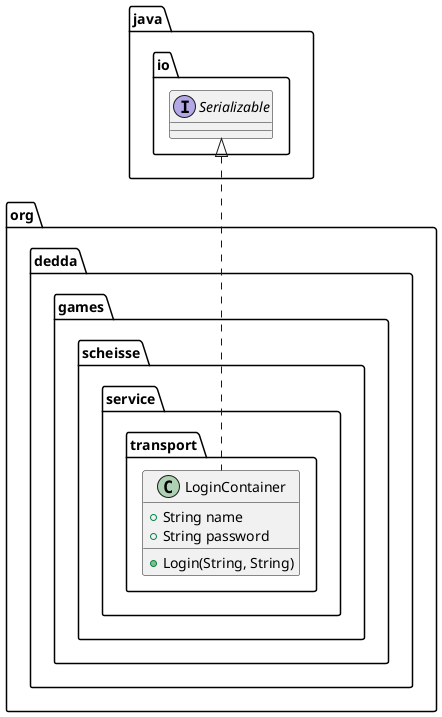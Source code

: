 @startuml
interface java.io.Serializable

class org.dedda.games.scheisse.service.transport.LoginContainer{
    + String name
    + String password
    + Login(String, String)
}

java.io.Serializable <|.. org.dedda.games.scheisse.service.transport.LoginContainer
@enduml
